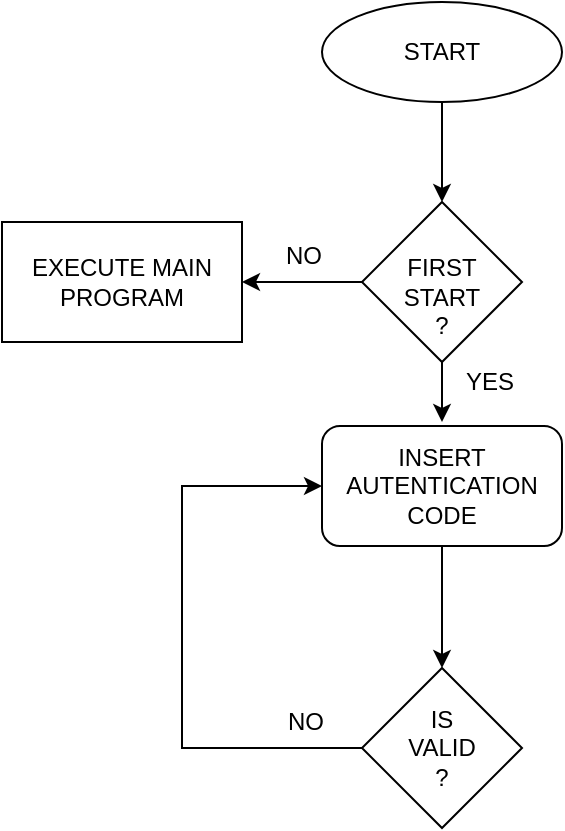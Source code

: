 <mxfile version="11.1.2" type="github"><diagram id="GzJ5kb_HZyxEJcBnKKYt" name="Page-1"><mxGraphModel dx="981" dy="512" grid="1" gridSize="10" guides="1" tooltips="1" connect="1" arrows="1" fold="1" page="1" pageScale="1" pageWidth="827" pageHeight="1169" math="0" shadow="0"><root><mxCell id="0"/><mxCell id="1" parent="0"/><mxCell id="JQCsbGnRsWV4-WamZks8-3" style="edgeStyle=orthogonalEdgeStyle;rounded=0;orthogonalLoop=1;jettySize=auto;html=1;entryX=0.5;entryY=0;entryDx=0;entryDy=0;" edge="1" parent="1" source="JQCsbGnRsWV4-WamZks8-1" target="JQCsbGnRsWV4-WamZks8-2"><mxGeometry relative="1" as="geometry"/></mxCell><mxCell id="JQCsbGnRsWV4-WamZks8-1" value="START" style="ellipse;whiteSpace=wrap;html=1;" vertex="1" parent="1"><mxGeometry x="390" y="147" width="120" height="50" as="geometry"/></mxCell><mxCell id="JQCsbGnRsWV4-WamZks8-5" style="edgeStyle=orthogonalEdgeStyle;rounded=0;orthogonalLoop=1;jettySize=auto;html=1;entryX=1;entryY=0.5;entryDx=0;entryDy=0;" edge="1" parent="1" source="JQCsbGnRsWV4-WamZks8-2" target="JQCsbGnRsWV4-WamZks8-4"><mxGeometry relative="1" as="geometry"/></mxCell><mxCell id="JQCsbGnRsWV4-WamZks8-8" style="edgeStyle=orthogonalEdgeStyle;rounded=0;orthogonalLoop=1;jettySize=auto;html=1;exitX=0.5;exitY=1;exitDx=0;exitDy=0;" edge="1" parent="1" source="JQCsbGnRsWV4-WamZks8-2"><mxGeometry relative="1" as="geometry"><mxPoint x="450" y="357" as="targetPoint"/></mxGeometry></mxCell><mxCell id="JQCsbGnRsWV4-WamZks8-2" value="&lt;div&gt;&lt;br&gt;&lt;/div&gt;&lt;div&gt;FIRST&lt;/div&gt;&lt;div&gt;START&lt;br&gt;&lt;/div&gt;?" style="rhombus;whiteSpace=wrap;html=1;" vertex="1" parent="1"><mxGeometry x="410" y="247" width="80" height="80" as="geometry"/></mxCell><mxCell id="JQCsbGnRsWV4-WamZks8-4" value="&lt;div&gt;EXECUTE MAIN&lt;/div&gt;&lt;div&gt; PROGRAM&lt;/div&gt;" style="rounded=0;whiteSpace=wrap;html=1;" vertex="1" parent="1"><mxGeometry x="230" y="257" width="120" height="60" as="geometry"/></mxCell><mxCell id="JQCsbGnRsWV4-WamZks8-6" value="NO" style="text;html=1;resizable=0;points=[];autosize=1;align=left;verticalAlign=top;spacingTop=-4;" vertex="1" parent="1"><mxGeometry x="370" y="264" width="30" height="20" as="geometry"/></mxCell><mxCell id="JQCsbGnRsWV4-WamZks8-11" style="edgeStyle=orthogonalEdgeStyle;rounded=0;orthogonalLoop=1;jettySize=auto;html=1;entryX=0.5;entryY=0;entryDx=0;entryDy=0;" edge="1" parent="1" source="JQCsbGnRsWV4-WamZks8-7" target="JQCsbGnRsWV4-WamZks8-10"><mxGeometry relative="1" as="geometry"/></mxCell><mxCell id="JQCsbGnRsWV4-WamZks8-7" value="&lt;div&gt;INSERT AUTENTICATION&lt;/div&gt;&lt;div&gt;CODE&lt;/div&gt;" style="rounded=1;whiteSpace=wrap;html=1;" vertex="1" parent="1"><mxGeometry x="390" y="359" width="120" height="60" as="geometry"/></mxCell><mxCell id="JQCsbGnRsWV4-WamZks8-9" value="YES" style="text;html=1;resizable=0;points=[];autosize=1;align=left;verticalAlign=top;spacingTop=-4;" vertex="1" parent="1"><mxGeometry x="460" y="327" width="40" height="20" as="geometry"/></mxCell><mxCell id="JQCsbGnRsWV4-WamZks8-12" style="edgeStyle=orthogonalEdgeStyle;rounded=0;orthogonalLoop=1;jettySize=auto;html=1;entryX=0;entryY=0.5;entryDx=0;entryDy=0;" edge="1" parent="1" source="JQCsbGnRsWV4-WamZks8-10" target="JQCsbGnRsWV4-WamZks8-7"><mxGeometry relative="1" as="geometry"><mxPoint x="320" y="380.0" as="targetPoint"/><Array as="points"><mxPoint x="320" y="520"/><mxPoint x="320" y="389"/></Array></mxGeometry></mxCell><mxCell id="JQCsbGnRsWV4-WamZks8-10" value="&lt;div&gt;IS &lt;br&gt;&lt;/div&gt;&lt;div&gt;VALID&lt;br&gt;&lt;/div&gt;?" style="rhombus;whiteSpace=wrap;html=1;" vertex="1" parent="1"><mxGeometry x="410" y="480" width="80" height="80" as="geometry"/></mxCell><mxCell id="JQCsbGnRsWV4-WamZks8-13" value="NO" style="text;html=1;resizable=0;points=[];autosize=1;align=left;verticalAlign=top;spacingTop=-4;" vertex="1" parent="1"><mxGeometry x="371" y="497" width="30" height="20" as="geometry"/></mxCell></root></mxGraphModel></diagram></mxfile>